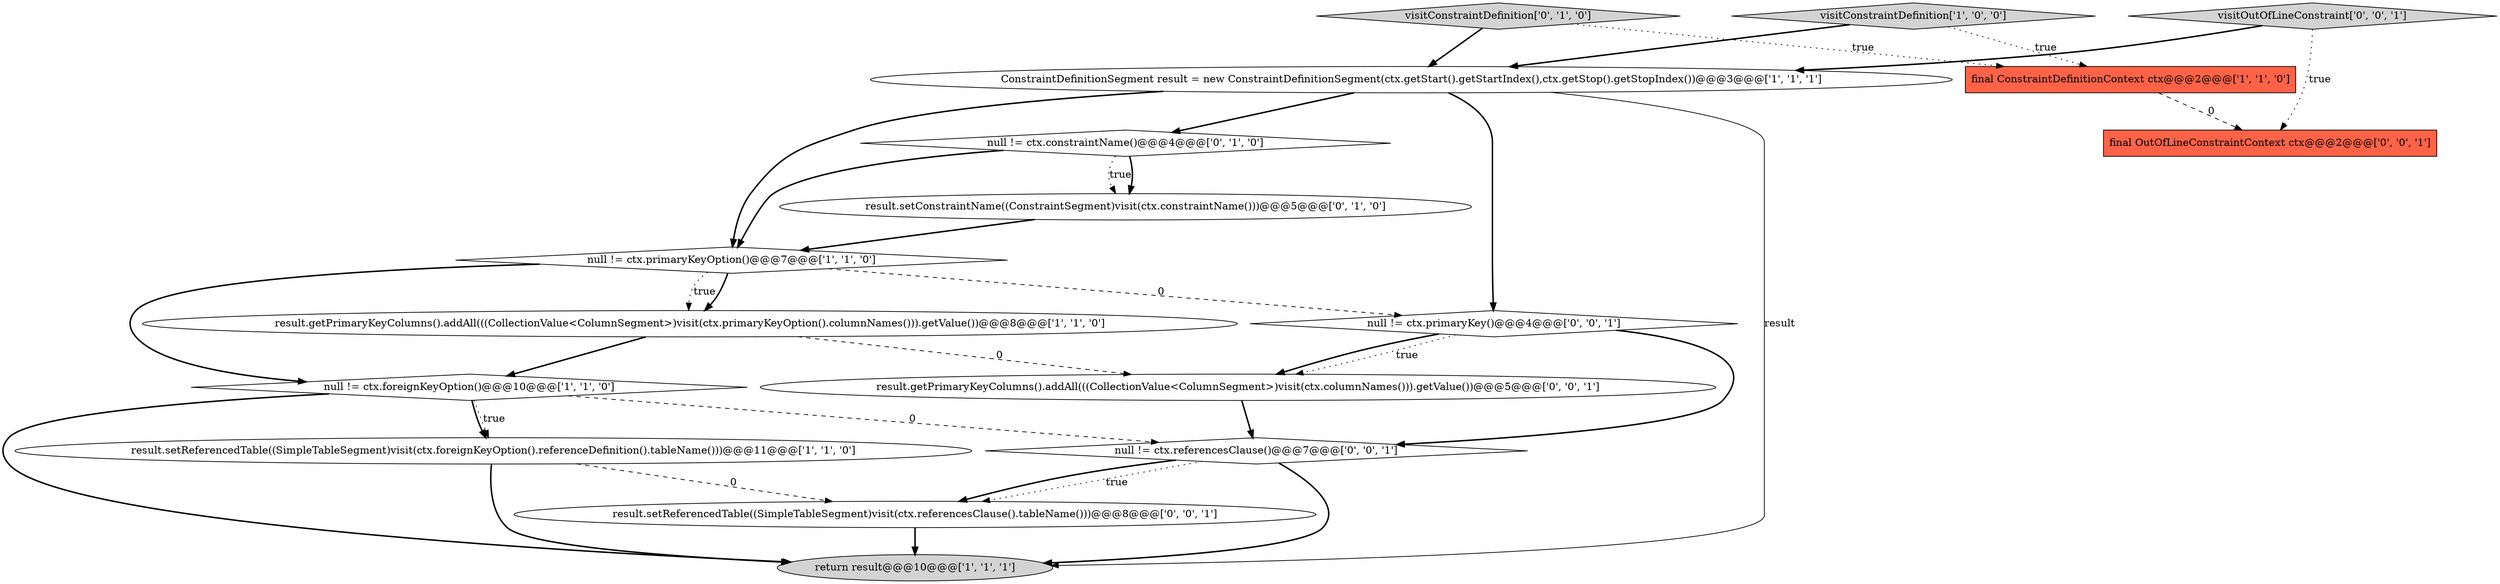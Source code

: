 digraph {
15 [style = filled, label = "null != ctx.primaryKey()@@@4@@@['0', '0', '1']", fillcolor = white, shape = diamond image = "AAA0AAABBB3BBB"];
13 [style = filled, label = "null != ctx.referencesClause()@@@7@@@['0', '0', '1']", fillcolor = white, shape = diamond image = "AAA0AAABBB3BBB"];
6 [style = filled, label = "result.setReferencedTable((SimpleTableSegment)visit(ctx.foreignKeyOption().referenceDefinition().tableName()))@@@11@@@['1', '1', '0']", fillcolor = white, shape = ellipse image = "AAA0AAABBB1BBB"];
9 [style = filled, label = "null != ctx.constraintName()@@@4@@@['0', '1', '0']", fillcolor = white, shape = diamond image = "AAA1AAABBB2BBB"];
11 [style = filled, label = "final OutOfLineConstraintContext ctx@@@2@@@['0', '0', '1']", fillcolor = tomato, shape = box image = "AAA0AAABBB3BBB"];
10 [style = filled, label = "visitConstraintDefinition['0', '1', '0']", fillcolor = lightgray, shape = diamond image = "AAA0AAABBB2BBB"];
0 [style = filled, label = "result.getPrimaryKeyColumns().addAll(((CollectionValue<ColumnSegment>)visit(ctx.primaryKeyOption().columnNames())).getValue())@@@8@@@['1', '1', '0']", fillcolor = white, shape = ellipse image = "AAA0AAABBB1BBB"];
12 [style = filled, label = "result.getPrimaryKeyColumns().addAll(((CollectionValue<ColumnSegment>)visit(ctx.columnNames())).getValue())@@@5@@@['0', '0', '1']", fillcolor = white, shape = ellipse image = "AAA0AAABBB3BBB"];
7 [style = filled, label = "final ConstraintDefinitionContext ctx@@@2@@@['1', '1', '0']", fillcolor = tomato, shape = box image = "AAA0AAABBB1BBB"];
4 [style = filled, label = "visitConstraintDefinition['1', '0', '0']", fillcolor = lightgray, shape = diamond image = "AAA0AAABBB1BBB"];
1 [style = filled, label = "null != ctx.foreignKeyOption()@@@10@@@['1', '1', '0']", fillcolor = white, shape = diamond image = "AAA0AAABBB1BBB"];
16 [style = filled, label = "result.setReferencedTable((SimpleTableSegment)visit(ctx.referencesClause().tableName()))@@@8@@@['0', '0', '1']", fillcolor = white, shape = ellipse image = "AAA0AAABBB3BBB"];
14 [style = filled, label = "visitOutOfLineConstraint['0', '0', '1']", fillcolor = lightgray, shape = diamond image = "AAA0AAABBB3BBB"];
8 [style = filled, label = "result.setConstraintName((ConstraintSegment)visit(ctx.constraintName()))@@@5@@@['0', '1', '0']", fillcolor = white, shape = ellipse image = "AAA1AAABBB2BBB"];
3 [style = filled, label = "return result@@@10@@@['1', '1', '1']", fillcolor = lightgray, shape = ellipse image = "AAA0AAABBB1BBB"];
2 [style = filled, label = "ConstraintDefinitionSegment result = new ConstraintDefinitionSegment(ctx.getStart().getStartIndex(),ctx.getStop().getStopIndex())@@@3@@@['1', '1', '1']", fillcolor = white, shape = ellipse image = "AAA0AAABBB1BBB"];
5 [style = filled, label = "null != ctx.primaryKeyOption()@@@7@@@['1', '1', '0']", fillcolor = white, shape = diamond image = "AAA0AAABBB1BBB"];
5->0 [style = dotted, label="true"];
9->8 [style = dotted, label="true"];
10->2 [style = bold, label=""];
8->5 [style = bold, label=""];
15->12 [style = bold, label=""];
2->5 [style = bold, label=""];
4->7 [style = dotted, label="true"];
5->1 [style = bold, label=""];
13->16 [style = dotted, label="true"];
7->11 [style = dashed, label="0"];
10->7 [style = dotted, label="true"];
1->6 [style = dotted, label="true"];
1->6 [style = bold, label=""];
0->1 [style = bold, label=""];
4->2 [style = bold, label=""];
12->13 [style = bold, label=""];
1->13 [style = dashed, label="0"];
2->9 [style = bold, label=""];
5->0 [style = bold, label=""];
1->3 [style = bold, label=""];
13->16 [style = bold, label=""];
16->3 [style = bold, label=""];
6->3 [style = bold, label=""];
6->16 [style = dashed, label="0"];
15->13 [style = bold, label=""];
2->3 [style = solid, label="result"];
13->3 [style = bold, label=""];
14->2 [style = bold, label=""];
9->8 [style = bold, label=""];
14->11 [style = dotted, label="true"];
9->5 [style = bold, label=""];
2->15 [style = bold, label=""];
5->15 [style = dashed, label="0"];
15->12 [style = dotted, label="true"];
0->12 [style = dashed, label="0"];
}

